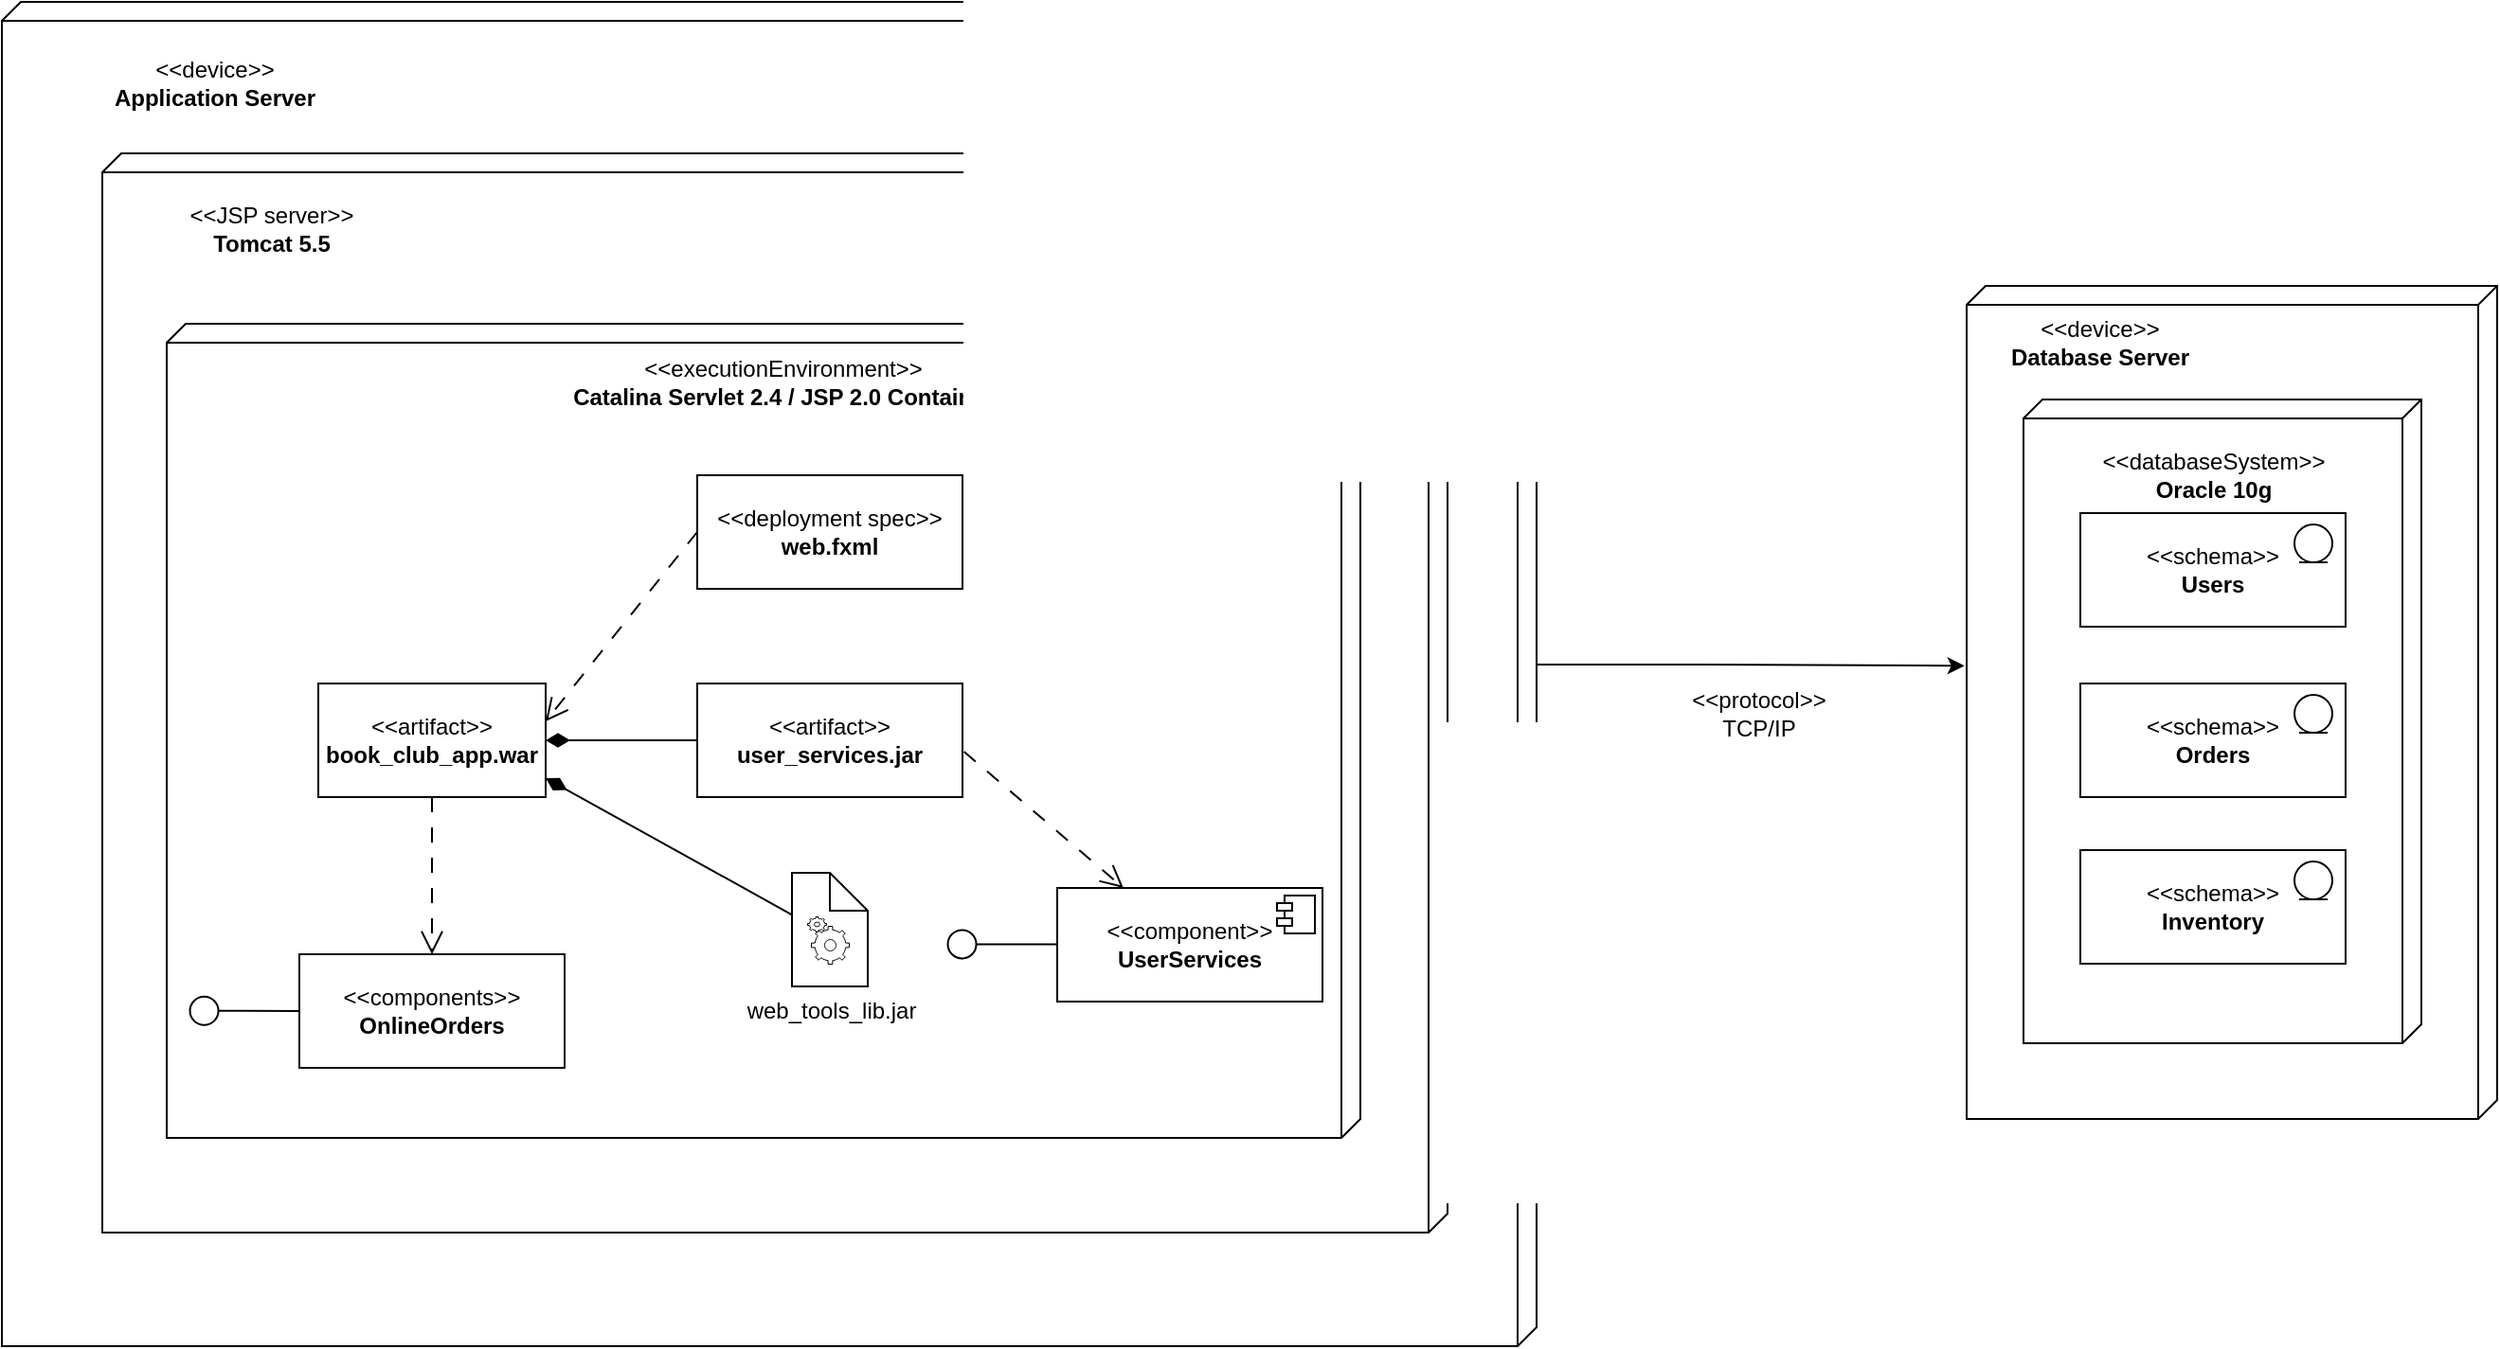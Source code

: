 <mxfile version="26.0.14">
  <diagram name="Page-1" id="BZfaleFIyg8LBb4o67uC">
    <mxGraphModel dx="2581" dy="2024" grid="1" gridSize="10" guides="1" tooltips="1" connect="1" arrows="1" fold="1" page="1" pageScale="1" pageWidth="850" pageHeight="1100" math="0" shadow="0">
      <root>
        <mxCell id="0" />
        <mxCell id="xdvY0asgbzEStagytL9J-31" value="Untitled Layer" style="" parent="0" />
        <mxCell id="xdvY0asgbzEStagytL9J-37" style="edgeStyle=orthogonalEdgeStyle;rounded=0;orthogonalLoop=1;jettySize=auto;html=1;exitX=0;exitY=0;exitDx=350;exitDy=0;exitPerimeter=0;entryX=0.456;entryY=1.004;entryDx=0;entryDy=0;entryPerimeter=0;" edge="1" parent="xdvY0asgbzEStagytL9J-31" source="xdvY0asgbzEStagytL9J-32" target="xdvY0asgbzEStagytL9J-38">
          <mxGeometry relative="1" as="geometry">
            <mxPoint x="930" y="279.667" as="targetPoint" />
            <Array as="points">
              <mxPoint x="842" y="280" />
            </Array>
          </mxGeometry>
        </mxCell>
        <mxCell id="xdvY0asgbzEStagytL9J-32" value="" style="verticalAlign=top;align=left;spacingTop=8;spacingLeft=2;spacingRight=12;shape=cube;size=10;direction=south;fontStyle=4;html=1;whiteSpace=wrap;" vertex="1" parent="xdvY0asgbzEStagytL9J-31">
          <mxGeometry x="-57" y="-70" width="810" height="710" as="geometry" />
        </mxCell>
        <mxCell id="xdvY0asgbzEStagytL9J-34" value="" style="verticalAlign=top;align=left;spacingTop=8;spacingLeft=2;spacingRight=12;shape=cube;size=10;direction=south;fontStyle=4;html=1;whiteSpace=wrap;" vertex="1" parent="xdvY0asgbzEStagytL9J-31">
          <mxGeometry x="-4" y="10" width="710" height="570" as="geometry" />
        </mxCell>
        <mxCell id="xdvY0asgbzEStagytL9J-38" value="" style="verticalAlign=top;align=left;spacingTop=8;spacingLeft=2;spacingRight=12;shape=cube;size=10;direction=south;fontStyle=4;html=1;whiteSpace=wrap;" vertex="1" parent="xdvY0asgbzEStagytL9J-31">
          <mxGeometry x="980" y="80" width="280" height="440" as="geometry" />
        </mxCell>
        <mxCell id="xdvY0asgbzEStagytL9J-40" value="" style="verticalAlign=top;align=left;spacingTop=8;spacingLeft=2;spacingRight=12;shape=cube;size=10;direction=south;fontStyle=4;html=1;whiteSpace=wrap;" vertex="1" parent="xdvY0asgbzEStagytL9J-31">
          <mxGeometry x="1010" y="140" width="210" height="340" as="geometry" />
        </mxCell>
        <mxCell id="1" style="" parent="0" />
        <mxCell id="xdvY0asgbzEStagytL9J-1" value="" style="verticalAlign=top;align=left;spacingTop=8;spacingLeft=2;spacingRight=12;shape=cube;size=10;direction=south;fontStyle=4;html=1;whiteSpace=wrap;" vertex="1" parent="1">
          <mxGeometry x="30" y="100" width="630" height="430" as="geometry" />
        </mxCell>
        <mxCell id="xdvY0asgbzEStagytL9J-2" value="&amp;lt;&amp;lt;executionEnvironment&amp;gt;&amp;gt;&lt;div&gt;&lt;b&gt;Catalina Servlet 2.4 / JSP 2.0 Container&lt;/b&gt;&lt;/div&gt;" style="text;html=1;align=center;verticalAlign=middle;resizable=0;points=[];autosize=1;strokeColor=none;fillColor=none;" vertex="1" parent="1">
          <mxGeometry x="230" y="111" width="250" height="40" as="geometry" />
        </mxCell>
        <mxCell id="xdvY0asgbzEStagytL9J-4" value="&amp;lt;&amp;lt;artifact&amp;gt;&amp;gt;&lt;div&gt;&lt;b&gt;book_club_app.war&lt;/b&gt;&lt;/div&gt;" style="rounded=0;whiteSpace=wrap;html=1;" vertex="1" parent="1">
          <mxGeometry x="110" y="290" width="120" height="60" as="geometry" />
        </mxCell>
        <mxCell id="xdvY0asgbzEStagytL9J-5" value="&amp;lt;&amp;lt;deployment spec&amp;gt;&amp;gt;&lt;div&gt;&lt;b&gt;web.fxml&lt;/b&gt;&lt;/div&gt;" style="rounded=0;whiteSpace=wrap;html=1;" vertex="1" parent="1">
          <mxGeometry x="310" y="180" width="140" height="60" as="geometry" />
        </mxCell>
        <mxCell id="xdvY0asgbzEStagytL9J-7" value="&amp;lt;&amp;lt;artifact&amp;gt;&amp;gt;&lt;div&gt;&lt;b&gt;user_services.jar&lt;/b&gt;&lt;/div&gt;" style="rounded=0;whiteSpace=wrap;html=1;" vertex="1" parent="1">
          <mxGeometry x="310" y="290" width="140" height="60" as="geometry" />
        </mxCell>
        <mxCell id="xdvY0asgbzEStagytL9J-8" value="" style="shape=note;size=20;whiteSpace=wrap;html=1;" vertex="1" parent="1">
          <mxGeometry x="360" y="390" width="40" height="60" as="geometry" />
        </mxCell>
        <mxCell id="xdvY0asgbzEStagytL9J-9" value="" style="html=1;verticalLabelPosition=bottom;align=center;labelBackgroundColor=#ffffff;verticalAlign=top;strokeWidth=0.5;strokeColor=light-dark(#000000, #32a0ff);shadow=0;dashed=0;shape=mxgraph.ios7.icons.settings;" vertex="1" parent="1">
          <mxGeometry x="370" y="418" width="20" height="20" as="geometry" />
        </mxCell>
        <mxCell id="xdvY0asgbzEStagytL9J-10" value="" style="html=1;verticalLabelPosition=bottom;align=center;labelBackgroundColor=#ffffff;verticalAlign=top;strokeWidth=0.5;strokeColor=light-dark(#000000, #32a0ff);shadow=0;dashed=0;shape=mxgraph.ios7.icons.settings;" vertex="1" parent="1">
          <mxGeometry x="368" y="413" width="10" height="8" as="geometry" />
        </mxCell>
        <mxCell id="xdvY0asgbzEStagytL9J-11" value="web_tools_lib.jar" style="text;html=1;align=center;verticalAlign=middle;whiteSpace=wrap;rounded=0;" vertex="1" parent="1">
          <mxGeometry x="351" y="448" width="60" height="30" as="geometry" />
        </mxCell>
        <mxCell id="xdvY0asgbzEStagytL9J-12" value="&amp;lt;&amp;lt;components&amp;gt;&amp;gt;&lt;div&gt;&lt;b&gt;OnlineOrders&lt;/b&gt;&lt;/div&gt;" style="rounded=0;whiteSpace=wrap;html=1;" vertex="1" parent="1">
          <mxGeometry x="100" y="433" width="140" height="60" as="geometry" />
        </mxCell>
        <mxCell id="xdvY0asgbzEStagytL9J-14" value="" style="endArrow=none;html=1;rounded=0;exitX=0.814;exitY=0.962;exitDx=0;exitDy=0;exitPerimeter=0;startArrow=oval;startFill=0;endSize=6;targetPerimeterSpacing=10;startSize=15;" edge="1" parent="1">
          <mxGeometry width="50" height="50" relative="1" as="geometry">
            <mxPoint x="49.76" y="462.89" as="sourcePoint" />
            <mxPoint x="100" y="462.98" as="targetPoint" />
          </mxGeometry>
        </mxCell>
        <mxCell id="xdvY0asgbzEStagytL9J-16" value="" style="endArrow=open;html=1;rounded=0;exitX=0.5;exitY=1;exitDx=0;exitDy=0;endFill=0;dashed=1;dashPattern=8 8;startSize=10;endSize=10;" edge="1" parent="1" source="xdvY0asgbzEStagytL9J-4" target="xdvY0asgbzEStagytL9J-12">
          <mxGeometry width="50" height="50" relative="1" as="geometry">
            <mxPoint x="190" y="380" as="sourcePoint" />
            <mxPoint x="240" y="330" as="targetPoint" />
          </mxGeometry>
        </mxCell>
        <mxCell id="xdvY0asgbzEStagytL9J-17" value="" style="endArrow=open;html=1;rounded=0;exitX=0;exitY=0.5;exitDx=0;exitDy=0;endFill=0;dashed=1;dashPattern=8 8;endSize=10;" edge="1" parent="1" source="xdvY0asgbzEStagytL9J-5">
          <mxGeometry width="50" height="50" relative="1" as="geometry">
            <mxPoint x="280" y="210" as="sourcePoint" />
            <mxPoint x="230" y="310" as="targetPoint" />
          </mxGeometry>
        </mxCell>
        <mxCell id="xdvY0asgbzEStagytL9J-18" value="" style="endArrow=diamondThin;html=1;rounded=0;endFill=1;entryX=1;entryY=0.5;entryDx=0;entryDy=0;endSize=10;" edge="1" parent="1" source="xdvY0asgbzEStagytL9J-7" target="xdvY0asgbzEStagytL9J-4">
          <mxGeometry width="50" height="50" relative="1" as="geometry">
            <mxPoint x="320" y="220" as="sourcePoint" />
            <mxPoint x="240" y="320" as="targetPoint" />
          </mxGeometry>
        </mxCell>
        <mxCell id="xdvY0asgbzEStagytL9J-19" value="" style="endArrow=diamondThin;html=1;rounded=0;endFill=1;entryX=1;entryY=0.5;entryDx=0;entryDy=0;endSize=10;exitX=0;exitY=0.369;exitDx=0;exitDy=0;exitPerimeter=0;" edge="1" parent="1" source="xdvY0asgbzEStagytL9J-8">
          <mxGeometry width="50" height="50" relative="1" as="geometry">
            <mxPoint x="350" y="430" as="sourcePoint" />
            <mxPoint x="230" y="340" as="targetPoint" />
          </mxGeometry>
        </mxCell>
        <mxCell id="xdvY0asgbzEStagytL9J-24" value="&amp;lt;&amp;lt;component&amp;gt;&amp;gt;&lt;div&gt;&lt;b&gt;UserServices&lt;/b&gt;&lt;/div&gt;" style="rounded=0;whiteSpace=wrap;html=1;" vertex="1" parent="1">
          <mxGeometry x="500" y="398" width="140" height="60" as="geometry" />
        </mxCell>
        <mxCell id="xdvY0asgbzEStagytL9J-27" value="" style="shape=component;jettyWidth=8;jettyHeight=4;" vertex="1" parent="1">
          <mxGeometry x="616" y="402" width="20" height="20" as="geometry" />
        </mxCell>
        <mxCell id="xdvY0asgbzEStagytL9J-28" value="" style="endArrow=none;html=1;rounded=0;exitX=0.814;exitY=0.962;exitDx=0;exitDy=0;exitPerimeter=0;startArrow=oval;startFill=0;endSize=6;targetPerimeterSpacing=10;startSize=15;" edge="1" parent="1">
          <mxGeometry width="50" height="50" relative="1" as="geometry">
            <mxPoint x="449.76" y="427.71" as="sourcePoint" />
            <mxPoint x="500" y="427.8" as="targetPoint" />
          </mxGeometry>
        </mxCell>
        <mxCell id="xdvY0asgbzEStagytL9J-29" value="" style="endArrow=open;html=1;rounded=0;exitX=1.006;exitY=0.6;exitDx=0;exitDy=0;endFill=0;dashed=1;dashPattern=8 8;endSize=10;exitPerimeter=0;" edge="1" parent="1" source="xdvY0asgbzEStagytL9J-7" target="xdvY0asgbzEStagytL9J-24">
          <mxGeometry width="50" height="50" relative="1" as="geometry">
            <mxPoint x="320" y="220" as="sourcePoint" />
            <mxPoint x="240" y="320" as="targetPoint" />
          </mxGeometry>
        </mxCell>
        <mxCell id="xdvY0asgbzEStagytL9J-35" value="&amp;lt;&amp;lt;JSP server&amp;gt;&amp;gt;&lt;div&gt;&lt;b&gt;Tomcat 5.5&lt;/b&gt;&lt;/div&gt;" style="text;html=1;align=center;verticalAlign=middle;resizable=0;points=[];autosize=1;strokeColor=none;fillColor=none;" vertex="1" parent="1">
          <mxGeometry x="30" y="30" width="110" height="40" as="geometry" />
        </mxCell>
        <mxCell id="xdvY0asgbzEStagytL9J-36" value="&amp;lt;&amp;lt;device&amp;gt;&amp;gt;&lt;div&gt;&lt;b&gt;Application Server&lt;/b&gt;&lt;/div&gt;" style="text;html=1;align=center;verticalAlign=middle;resizable=0;points=[];autosize=1;strokeColor=none;fillColor=none;" vertex="1" parent="1">
          <mxGeometry x="-10" y="-47" width="130" height="40" as="geometry" />
        </mxCell>
        <mxCell id="xdvY0asgbzEStagytL9J-42" value="&amp;lt;&amp;lt;schema&amp;gt;&amp;gt;&lt;div&gt;&lt;b&gt;Users&lt;/b&gt;&lt;/div&gt;" style="rounded=0;whiteSpace=wrap;html=1;" vertex="1" parent="1">
          <mxGeometry x="1040" y="200" width="140" height="60" as="geometry" />
        </mxCell>
        <mxCell id="xdvY0asgbzEStagytL9J-43" value="&amp;lt;&amp;lt;schema&amp;gt;&amp;gt;&lt;div&gt;&lt;b&gt;Orders&lt;/b&gt;&lt;/div&gt;" style="rounded=0;whiteSpace=wrap;html=1;" vertex="1" parent="1">
          <mxGeometry x="1040" y="290" width="140" height="60" as="geometry" />
        </mxCell>
        <mxCell id="xdvY0asgbzEStagytL9J-44" value="&amp;lt;&amp;lt;schema&amp;gt;&amp;gt;&lt;div&gt;&lt;b&gt;Inventory&lt;/b&gt;&lt;/div&gt;" style="rounded=0;whiteSpace=wrap;html=1;" vertex="1" parent="1">
          <mxGeometry x="1040" y="378" width="140" height="60" as="geometry" />
        </mxCell>
        <mxCell id="xdvY0asgbzEStagytL9J-47" value="" style="ellipse;shape=umlEntity;whiteSpace=wrap;html=1;" vertex="1" parent="1">
          <mxGeometry x="1153" y="206" width="20" height="20" as="geometry" />
        </mxCell>
        <mxCell id="xdvY0asgbzEStagytL9J-49" value="" style="ellipse;shape=umlEntity;whiteSpace=wrap;html=1;" vertex="1" parent="1">
          <mxGeometry x="1153" y="296" width="20" height="20" as="geometry" />
        </mxCell>
        <mxCell id="xdvY0asgbzEStagytL9J-50" value="" style="ellipse;shape=umlEntity;whiteSpace=wrap;html=1;" vertex="1" parent="1">
          <mxGeometry x="1153" y="384" width="20" height="20" as="geometry" />
        </mxCell>
        <mxCell id="xdvY0asgbzEStagytL9J-51" value="&amp;lt;&amp;lt;protocol&amp;gt;&amp;gt;&lt;div&gt;TCP/IP&lt;/div&gt;" style="text;html=1;align=center;verticalAlign=middle;resizable=0;points=[];autosize=1;strokeColor=none;fillColor=none;" vertex="1" parent="1">
          <mxGeometry x="825" y="286" width="90" height="40" as="geometry" />
        </mxCell>
        <mxCell id="xdvY0asgbzEStagytL9J-52" value="&amp;lt;&amp;lt;databaseSystem&amp;gt;&amp;gt;&lt;div&gt;&lt;b&gt;Oracle 10g&lt;/b&gt;&lt;/div&gt;" style="text;html=1;align=center;verticalAlign=middle;resizable=0;points=[];autosize=1;strokeColor=none;fillColor=none;" vertex="1" parent="1">
          <mxGeometry x="1040" y="160" width="140" height="40" as="geometry" />
        </mxCell>
        <mxCell id="xdvY0asgbzEStagytL9J-53" value="&amp;lt;&amp;lt;device&amp;gt;&amp;gt;&lt;div&gt;&lt;b&gt;Database Server&lt;/b&gt;&lt;/div&gt;" style="text;html=1;align=center;verticalAlign=middle;resizable=0;points=[];autosize=1;strokeColor=none;fillColor=none;" vertex="1" parent="1">
          <mxGeometry x="990" y="90" width="120" height="40" as="geometry" />
        </mxCell>
      </root>
    </mxGraphModel>
  </diagram>
</mxfile>
